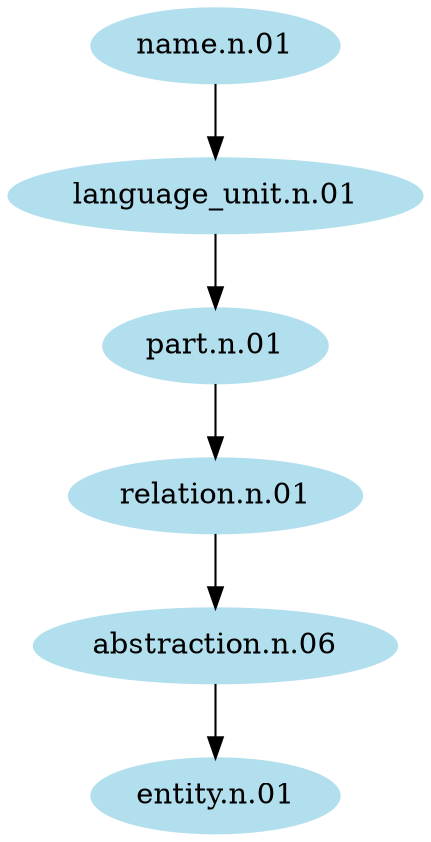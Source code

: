 digraph unix {
	node [color=lightblue2 style=filled]
	size="6,6"
	"name.n.01" -> "language_unit.n.01"
	"language_unit.n.01" -> "part.n.01"
	"part.n.01" -> "relation.n.01"
	"relation.n.01" -> "abstraction.n.06"
	"abstraction.n.06" -> "entity.n.01"
}

